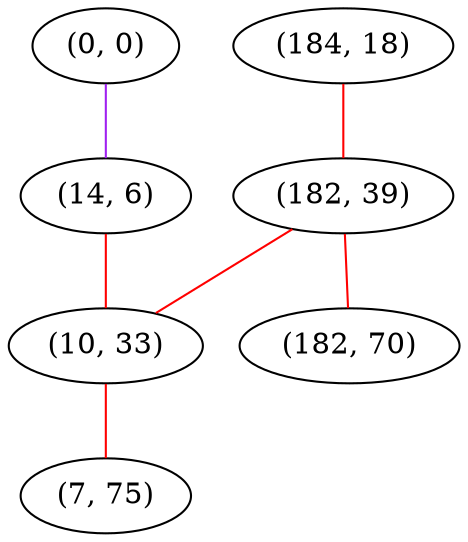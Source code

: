 graph "" {
"(0, 0)";
"(184, 18)";
"(14, 6)";
"(182, 39)";
"(10, 33)";
"(182, 70)";
"(7, 75)";
"(0, 0)" -- "(14, 6)"  [color=purple, key=0, weight=4];
"(184, 18)" -- "(182, 39)"  [color=red, key=0, weight=1];
"(14, 6)" -- "(10, 33)"  [color=red, key=0, weight=1];
"(182, 39)" -- "(10, 33)"  [color=red, key=0, weight=1];
"(182, 39)" -- "(182, 70)"  [color=red, key=0, weight=1];
"(10, 33)" -- "(7, 75)"  [color=red, key=0, weight=1];
}
